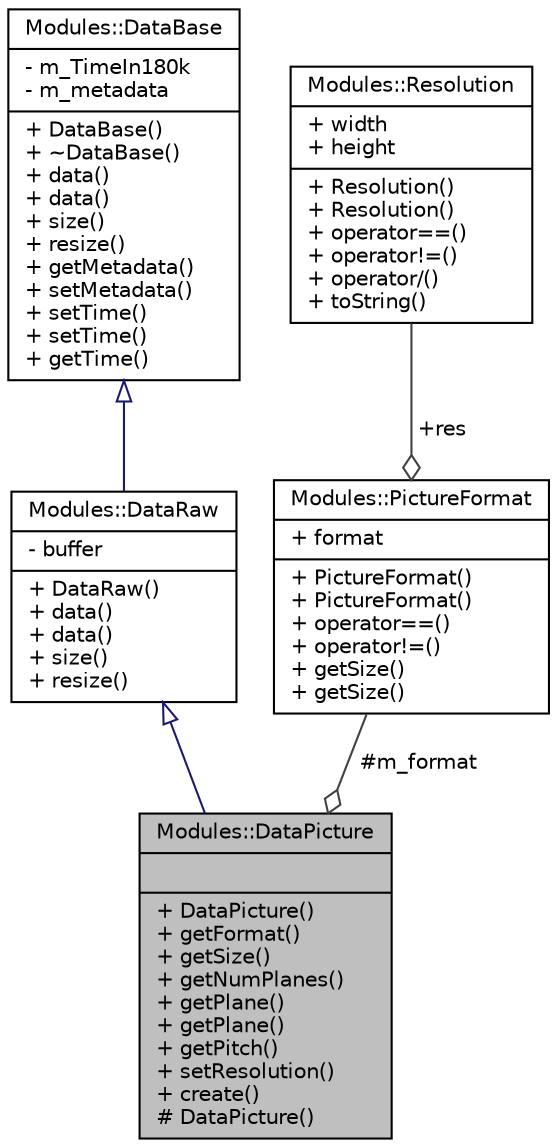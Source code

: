 digraph "Modules::DataPicture"
{
 // INTERACTIVE_SVG=YES
  edge [fontname="Helvetica",fontsize="10",labelfontname="Helvetica",labelfontsize="10"];
  node [fontname="Helvetica",fontsize="10",shape=record];
  Node1 [label="{Modules::DataPicture\n||+ DataPicture()\l+ getFormat()\l+ getSize()\l+ getNumPlanes()\l+ getPlane()\l+ getPlane()\l+ getPitch()\l+ setResolution()\l+ create()\l# DataPicture()\l}",height=0.2,width=0.4,color="black", fillcolor="grey75", style="filled", fontcolor="black"];
  Node2 -> Node1 [dir="back",color="midnightblue",fontsize="10",style="solid",arrowtail="onormal",fontname="Helvetica"];
  Node2 [label="{Modules::DataRaw\n|- buffer\l|+ DataRaw()\l+ data()\l+ data()\l+ size()\l+ resize()\l}",height=0.2,width=0.4,color="black", fillcolor="white", style="filled",URL="$class_modules_1_1_data_raw.html"];
  Node3 -> Node2 [dir="back",color="midnightblue",fontsize="10",style="solid",arrowtail="onormal",fontname="Helvetica"];
  Node3 [label="{Modules::DataBase\n|- m_TimeIn180k\l- m_metadata\l|+ DataBase()\l+ ~DataBase()\l+ data()\l+ data()\l+ size()\l+ resize()\l+ getMetadata()\l+ setMetadata()\l+ setTime()\l+ setTime()\l+ getTime()\l}",height=0.2,width=0.4,color="black", fillcolor="white", style="filled",URL="$class_modules_1_1_data_base.html"];
  Node4 -> Node1 [color="grey25",fontsize="10",style="solid",label=" #m_format" ,arrowhead="odiamond",fontname="Helvetica"];
  Node4 [label="{Modules::PictureFormat\n|+ format\l|+ PictureFormat()\l+ PictureFormat()\l+ operator==()\l+ operator!=()\l+ getSize()\l+ getSize()\l}",height=0.2,width=0.4,color="black", fillcolor="white", style="filled",URL="$class_modules_1_1_picture_format.html"];
  Node5 -> Node4 [color="grey25",fontsize="10",style="solid",label=" +res" ,arrowhead="odiamond",fontname="Helvetica"];
  Node5 [label="{Modules::Resolution\n|+ width\l+ height\l|+ Resolution()\l+ Resolution()\l+ operator==()\l+ operator!=()\l+ operator/()\l+ toString()\l}",height=0.2,width=0.4,color="black", fillcolor="white", style="filled",URL="$struct_modules_1_1_resolution.html"];
}
